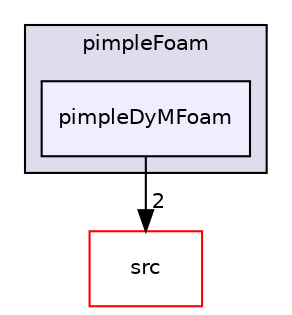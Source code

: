 digraph "applications/solvers/incompressible/pimpleFoam/pimpleDyMFoam" {
  bgcolor=transparent;
  compound=true
  node [ fontsize="10", fontname="Helvetica"];
  edge [ labelfontsize="10", labelfontname="Helvetica"];
  subgraph clusterdir_98e028252b14d2134a5971db69393518 {
    graph [ bgcolor="#ddddee", pencolor="black", label="pimpleFoam" fontname="Helvetica", fontsize="10", URL="dir_98e028252b14d2134a5971db69393518.html"]
  dir_e35eda30fbdd4807f4351c29cd6f6497 [shape=box, label="pimpleDyMFoam", style="filled", fillcolor="#eeeeff", pencolor="black", URL="dir_e35eda30fbdd4807f4351c29cd6f6497.html"];
  }
  dir_68267d1309a1af8e8297ef4c3efbcdba [shape=box label="src" color="red" URL="dir_68267d1309a1af8e8297ef4c3efbcdba.html"];
  dir_e35eda30fbdd4807f4351c29cd6f6497->dir_68267d1309a1af8e8297ef4c3efbcdba [headlabel="2", labeldistance=1.5 headhref="dir_000014_000730.html"];
}
